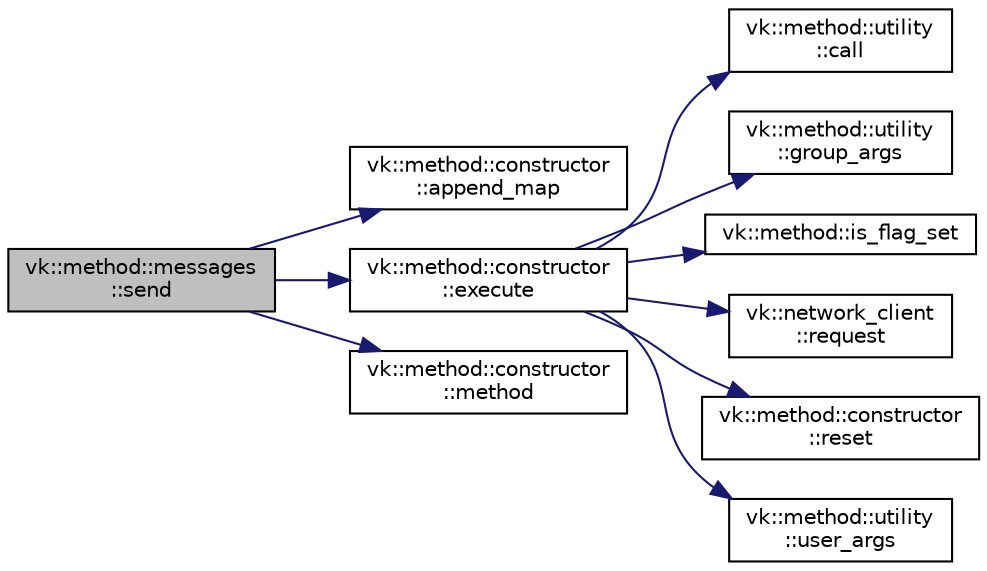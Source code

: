 digraph "vk::method::messages::send"
{
 // LATEX_PDF_SIZE
  edge [fontname="Helvetica",fontsize="10",labelfontname="Helvetica",labelfontsize="10"];
  node [fontname="Helvetica",fontsize="10",shape=record];
  rankdir="LR";
  Node1 [label="vk::method::messages\l::send",height=0.2,width=0.4,color="black", fillcolor="grey75", style="filled", fontcolor="black",tooltip=" "];
  Node1 -> Node2 [color="midnightblue",fontsize="10",style="solid",fontname="Helvetica"];
  Node2 [label="vk::method::constructor\l::append_map",height=0.2,width=0.4,color="black", fillcolor="white", style="filled",URL="$classvk_1_1method_1_1constructor.html#a03dcbbf80b9b225b3c23232ec9279aa5",tooltip=" "];
  Node1 -> Node3 [color="midnightblue",fontsize="10",style="solid",fontname="Helvetica"];
  Node3 [label="vk::method::constructor\l::execute",height=0.2,width=0.4,color="black", fillcolor="white", style="filled",URL="$classvk_1_1method_1_1constructor.html#a2b5cb59484af52b1a079599267b5df37",tooltip="Process VK request."];
  Node3 -> Node4 [color="midnightblue",fontsize="10",style="solid",fontname="Helvetica"];
  Node4 [label="vk::method::utility\l::call",height=0.2,width=0.4,color="black", fillcolor="white", style="filled",URL="$classvk_1_1method_1_1utility.html#a21fc84037c27a7b6acabb389352adcdc",tooltip=" "];
  Node3 -> Node5 [color="midnightblue",fontsize="10",style="solid",fontname="Helvetica"];
  Node5 [label="vk::method::utility\l::group_args",height=0.2,width=0.4,color="black", fillcolor="white", style="filled",URL="$classvk_1_1method_1_1utility.html#a19c050ed96880bb6f34499d5a6aaa062",tooltip=" "];
  Node3 -> Node6 [color="midnightblue",fontsize="10",style="solid",fontname="Helvetica"];
  Node6 [label="vk::method::is_flag_set",height=0.2,width=0.4,color="black", fillcolor="white", style="filled",URL="$namespacevk_1_1method.html#a00c0e5c15aff7f7ea788d965e2590112",tooltip=" "];
  Node3 -> Node7 [color="midnightblue",fontsize="10",style="solid",fontname="Helvetica"];
  Node7 [label="vk::network_client\l::request",height=0.2,width=0.4,color="black", fillcolor="white", style="filled",URL="$classvk_1_1network__client.html#a987730611db15624097f07a9cfce89f4",tooltip=" "];
  Node3 -> Node8 [color="midnightblue",fontsize="10",style="solid",fontname="Helvetica"];
  Node8 [label="vk::method::constructor\l::reset",height=0.2,width=0.4,color="black", fillcolor="white", style="filled",URL="$classvk_1_1method_1_1constructor.html#a3af81046f0222f41509c7881f6864146",tooltip=" "];
  Node3 -> Node9 [color="midnightblue",fontsize="10",style="solid",fontname="Helvetica"];
  Node9 [label="vk::method::utility\l::user_args",height=0.2,width=0.4,color="black", fillcolor="white", style="filled",URL="$classvk_1_1method_1_1utility.html#ac87a440904311e7238ebc8ae8128cfb3",tooltip=" "];
  Node1 -> Node10 [color="midnightblue",fontsize="10",style="solid",fontname="Helvetica"];
  Node10 [label="vk::method::constructor\l::method",height=0.2,width=0.4,color="black", fillcolor="white", style="filled",URL="$classvk_1_1method_1_1constructor.html#afc49ea0c88f4370ffa0e1d859dc62264",tooltip=" "];
}
